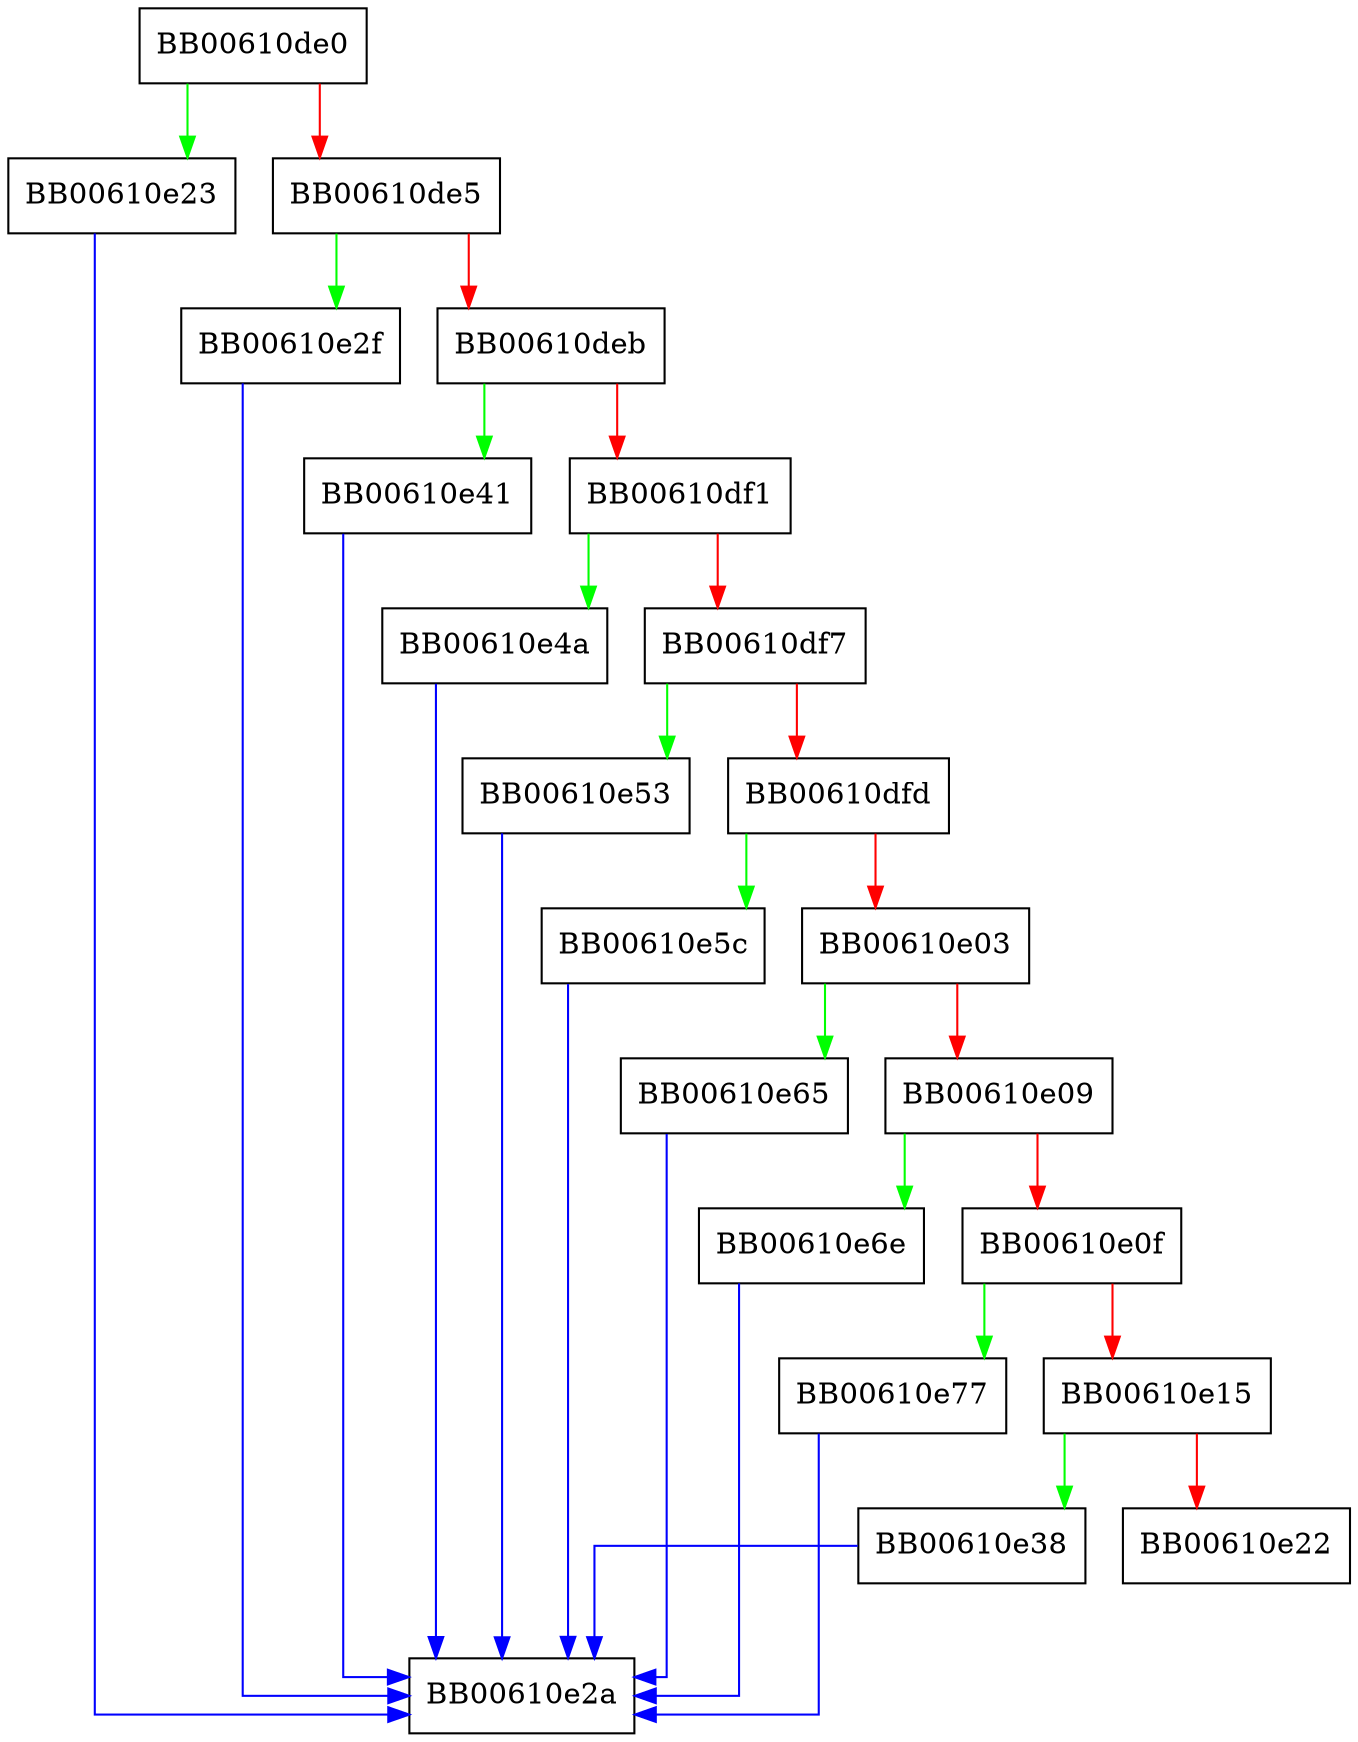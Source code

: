 digraph OCSP_crl_reason_str {
  node [shape="box"];
  graph [splines=ortho];
  BB00610de0 -> BB00610e23 [color="green"];
  BB00610de0 -> BB00610de5 [color="red"];
  BB00610de5 -> BB00610e2f [color="green"];
  BB00610de5 -> BB00610deb [color="red"];
  BB00610deb -> BB00610e41 [color="green"];
  BB00610deb -> BB00610df1 [color="red"];
  BB00610df1 -> BB00610e4a [color="green"];
  BB00610df1 -> BB00610df7 [color="red"];
  BB00610df7 -> BB00610e53 [color="green"];
  BB00610df7 -> BB00610dfd [color="red"];
  BB00610dfd -> BB00610e5c [color="green"];
  BB00610dfd -> BB00610e03 [color="red"];
  BB00610e03 -> BB00610e65 [color="green"];
  BB00610e03 -> BB00610e09 [color="red"];
  BB00610e09 -> BB00610e6e [color="green"];
  BB00610e09 -> BB00610e0f [color="red"];
  BB00610e0f -> BB00610e77 [color="green"];
  BB00610e0f -> BB00610e15 [color="red"];
  BB00610e15 -> BB00610e38 [color="green"];
  BB00610e15 -> BB00610e22 [color="red"];
  BB00610e23 -> BB00610e2a [color="blue"];
  BB00610e2f -> BB00610e2a [color="blue"];
  BB00610e38 -> BB00610e2a [color="blue"];
  BB00610e41 -> BB00610e2a [color="blue"];
  BB00610e4a -> BB00610e2a [color="blue"];
  BB00610e53 -> BB00610e2a [color="blue"];
  BB00610e5c -> BB00610e2a [color="blue"];
  BB00610e65 -> BB00610e2a [color="blue"];
  BB00610e6e -> BB00610e2a [color="blue"];
  BB00610e77 -> BB00610e2a [color="blue"];
}